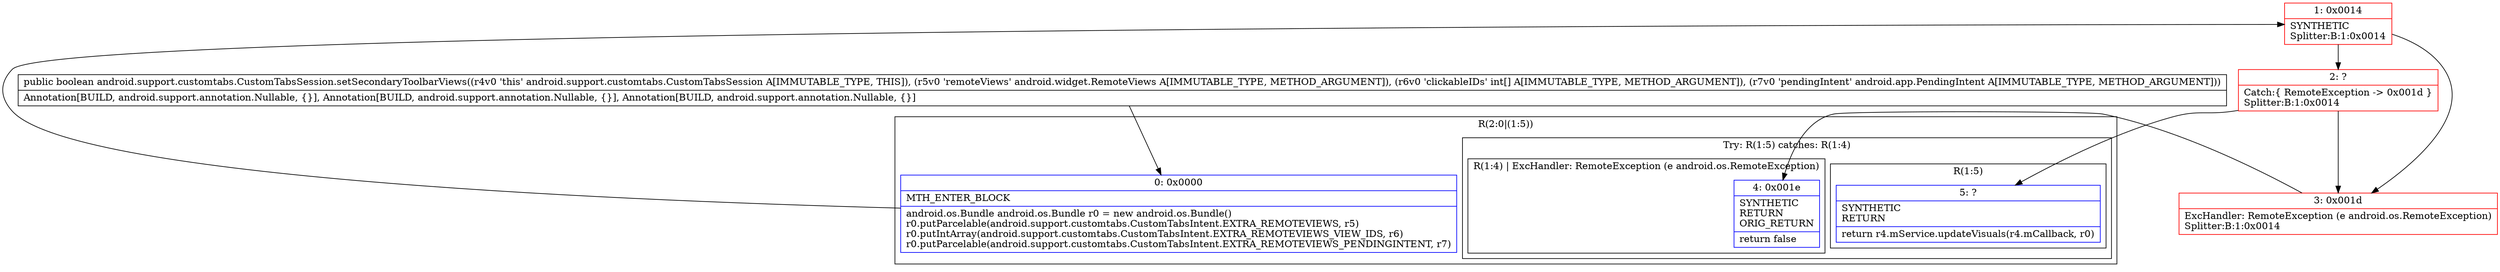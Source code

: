 digraph "CFG forandroid.support.customtabs.CustomTabsSession.setSecondaryToolbarViews(Landroid\/widget\/RemoteViews;[ILandroid\/app\/PendingIntent;)Z" {
subgraph cluster_Region_1432724851 {
label = "R(2:0|(1:5))";
node [shape=record,color=blue];
Node_0 [shape=record,label="{0\:\ 0x0000|MTH_ENTER_BLOCK\l|android.os.Bundle android.os.Bundle r0 = new android.os.Bundle()\lr0.putParcelable(android.support.customtabs.CustomTabsIntent.EXTRA_REMOTEVIEWS, r5)\lr0.putIntArray(android.support.customtabs.CustomTabsIntent.EXTRA_REMOTEVIEWS_VIEW_IDS, r6)\lr0.putParcelable(android.support.customtabs.CustomTabsIntent.EXTRA_REMOTEVIEWS_PENDINGINTENT, r7)\l}"];
subgraph cluster_TryCatchRegion_1801099977 {
label = "Try: R(1:5) catches: R(1:4)";
node [shape=record,color=blue];
subgraph cluster_Region_1328821294 {
label = "R(1:5)";
node [shape=record,color=blue];
Node_5 [shape=record,label="{5\:\ ?|SYNTHETIC\lRETURN\l|return r4.mService.updateVisuals(r4.mCallback, r0)\l}"];
}
subgraph cluster_Region_1835478780 {
label = "R(1:4) | ExcHandler: RemoteException (e android.os.RemoteException)\l";
node [shape=record,color=blue];
Node_4 [shape=record,label="{4\:\ 0x001e|SYNTHETIC\lRETURN\lORIG_RETURN\l|return false\l}"];
}
}
}
subgraph cluster_Region_1835478780 {
label = "R(1:4) | ExcHandler: RemoteException (e android.os.RemoteException)\l";
node [shape=record,color=blue];
Node_4 [shape=record,label="{4\:\ 0x001e|SYNTHETIC\lRETURN\lORIG_RETURN\l|return false\l}"];
}
Node_1 [shape=record,color=red,label="{1\:\ 0x0014|SYNTHETIC\lSplitter:B:1:0x0014\l}"];
Node_2 [shape=record,color=red,label="{2\:\ ?|Catch:\{ RemoteException \-\> 0x001d \}\lSplitter:B:1:0x0014\l}"];
Node_3 [shape=record,color=red,label="{3\:\ 0x001d|ExcHandler: RemoteException (e android.os.RemoteException)\lSplitter:B:1:0x0014\l}"];
MethodNode[shape=record,label="{public boolean android.support.customtabs.CustomTabsSession.setSecondaryToolbarViews((r4v0 'this' android.support.customtabs.CustomTabsSession A[IMMUTABLE_TYPE, THIS]), (r5v0 'remoteViews' android.widget.RemoteViews A[IMMUTABLE_TYPE, METHOD_ARGUMENT]), (r6v0 'clickableIDs' int[] A[IMMUTABLE_TYPE, METHOD_ARGUMENT]), (r7v0 'pendingIntent' android.app.PendingIntent A[IMMUTABLE_TYPE, METHOD_ARGUMENT]))  | Annotation[BUILD, android.support.annotation.Nullable, \{\}], Annotation[BUILD, android.support.annotation.Nullable, \{\}], Annotation[BUILD, android.support.annotation.Nullable, \{\}]\l}"];
MethodNode -> Node_0;
Node_0 -> Node_1;
Node_1 -> Node_2;
Node_1 -> Node_3;
Node_2 -> Node_3;
Node_2 -> Node_5;
Node_3 -> Node_4;
}

